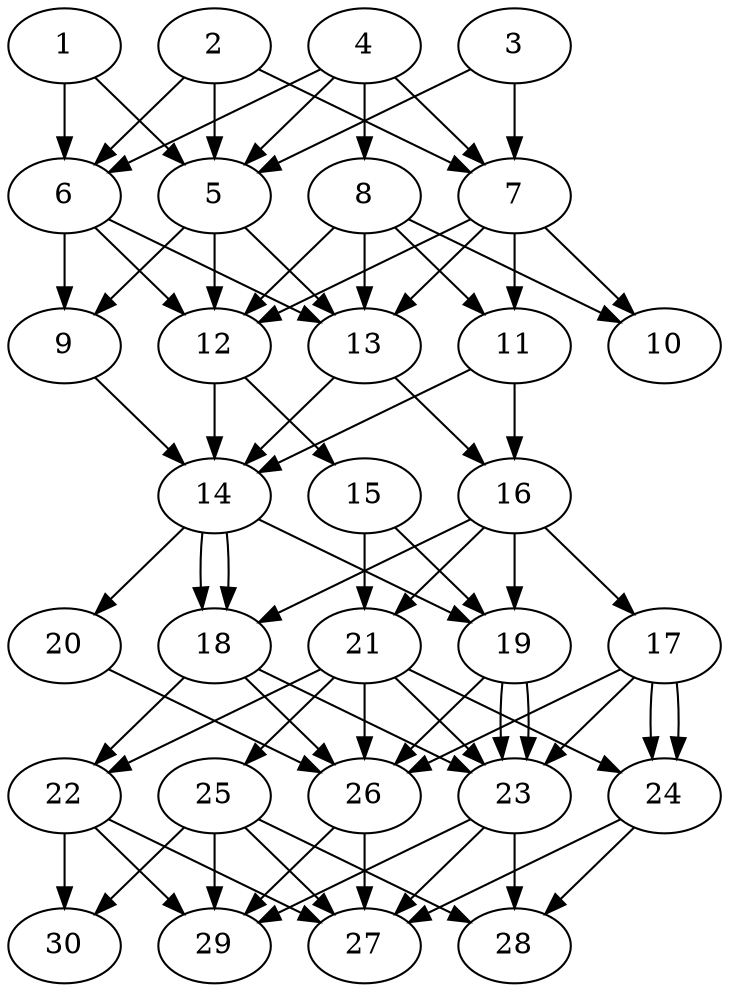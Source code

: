 // DAG automatically generated by daggen at Thu Oct  3 14:04:19 2019
// ./daggen --dot -n 30 --ccr 0.5 --fat 0.5 --regular 0.7 --density 0.9 --mindata 5242880 --maxdata 52428800 
digraph G {
  1 [size="28430336", alpha="0.18", expect_size="14215168"] 
  1 -> 5 [size ="14215168"]
  1 -> 6 [size ="14215168"]
  2 [size="45260800", alpha="0.12", expect_size="22630400"] 
  2 -> 5 [size ="22630400"]
  2 -> 6 [size ="22630400"]
  2 -> 7 [size ="22630400"]
  3 [size="26912768", alpha="0.05", expect_size="13456384"] 
  3 -> 5 [size ="13456384"]
  3 -> 7 [size ="13456384"]
  4 [size="20234240", alpha="0.05", expect_size="10117120"] 
  4 -> 5 [size ="10117120"]
  4 -> 6 [size ="10117120"]
  4 -> 7 [size ="10117120"]
  4 -> 8 [size ="10117120"]
  5 [size="52506624", alpha="0.14", expect_size="26253312"] 
  5 -> 9 [size ="26253312"]
  5 -> 12 [size ="26253312"]
  5 -> 13 [size ="26253312"]
  6 [size="82442240", alpha="0.04", expect_size="41221120"] 
  6 -> 9 [size ="41221120"]
  6 -> 12 [size ="41221120"]
  6 -> 13 [size ="41221120"]
  7 [size="56475648", alpha="0.18", expect_size="28237824"] 
  7 -> 10 [size ="28237824"]
  7 -> 11 [size ="28237824"]
  7 -> 12 [size ="28237824"]
  7 -> 13 [size ="28237824"]
  8 [size="58144768", alpha="0.19", expect_size="29072384"] 
  8 -> 10 [size ="29072384"]
  8 -> 11 [size ="29072384"]
  8 -> 12 [size ="29072384"]
  8 -> 13 [size ="29072384"]
  9 [size="82180096", alpha="0.10", expect_size="41090048"] 
  9 -> 14 [size ="41090048"]
  10 [size="90902528", alpha="0.04", expect_size="45451264"] 
  11 [size="24014848", alpha="0.15", expect_size="12007424"] 
  11 -> 14 [size ="12007424"]
  11 -> 16 [size ="12007424"]
  12 [size="15239168", alpha="0.01", expect_size="7619584"] 
  12 -> 14 [size ="7619584"]
  12 -> 15 [size ="7619584"]
  13 [size="71567360", alpha="0.17", expect_size="35783680"] 
  13 -> 14 [size ="35783680"]
  13 -> 16 [size ="35783680"]
  14 [size="92823552", alpha="0.17", expect_size="46411776"] 
  14 -> 18 [size ="46411776"]
  14 -> 18 [size ="46411776"]
  14 -> 19 [size ="46411776"]
  14 -> 20 [size ="46411776"]
  15 [size="23062528", alpha="0.09", expect_size="11531264"] 
  15 -> 19 [size ="11531264"]
  15 -> 21 [size ="11531264"]
  16 [size="90359808", alpha="0.11", expect_size="45179904"] 
  16 -> 17 [size ="45179904"]
  16 -> 18 [size ="45179904"]
  16 -> 19 [size ="45179904"]
  16 -> 21 [size ="45179904"]
  17 [size="15681536", alpha="0.16", expect_size="7840768"] 
  17 -> 23 [size ="7840768"]
  17 -> 24 [size ="7840768"]
  17 -> 24 [size ="7840768"]
  17 -> 26 [size ="7840768"]
  18 [size="100947968", alpha="0.01", expect_size="50473984"] 
  18 -> 22 [size ="50473984"]
  18 -> 23 [size ="50473984"]
  18 -> 26 [size ="50473984"]
  19 [size="98584576", alpha="0.14", expect_size="49292288"] 
  19 -> 23 [size ="49292288"]
  19 -> 23 [size ="49292288"]
  19 -> 26 [size ="49292288"]
  20 [size="51968000", alpha="0.04", expect_size="25984000"] 
  20 -> 26 [size ="25984000"]
  21 [size="69341184", alpha="0.17", expect_size="34670592"] 
  21 -> 22 [size ="34670592"]
  21 -> 23 [size ="34670592"]
  21 -> 24 [size ="34670592"]
  21 -> 25 [size ="34670592"]
  21 -> 26 [size ="34670592"]
  22 [size="44234752", alpha="0.17", expect_size="22117376"] 
  22 -> 27 [size ="22117376"]
  22 -> 29 [size ="22117376"]
  22 -> 30 [size ="22117376"]
  23 [size="49299456", alpha="0.02", expect_size="24649728"] 
  23 -> 27 [size ="24649728"]
  23 -> 28 [size ="24649728"]
  23 -> 29 [size ="24649728"]
  24 [size="32794624", alpha="0.08", expect_size="16397312"] 
  24 -> 27 [size ="16397312"]
  24 -> 28 [size ="16397312"]
  25 [size="17561600", alpha="0.03", expect_size="8780800"] 
  25 -> 27 [size ="8780800"]
  25 -> 28 [size ="8780800"]
  25 -> 29 [size ="8780800"]
  25 -> 30 [size ="8780800"]
  26 [size="59078656", alpha="0.13", expect_size="29539328"] 
  26 -> 27 [size ="29539328"]
  26 -> 29 [size ="29539328"]
  27 [size="15060992", alpha="0.13", expect_size="7530496"] 
  28 [size="91947008", alpha="0.03", expect_size="45973504"] 
  29 [size="97789952", alpha="0.08", expect_size="48894976"] 
  30 [size="71362560", alpha="0.11", expect_size="35681280"] 
}
